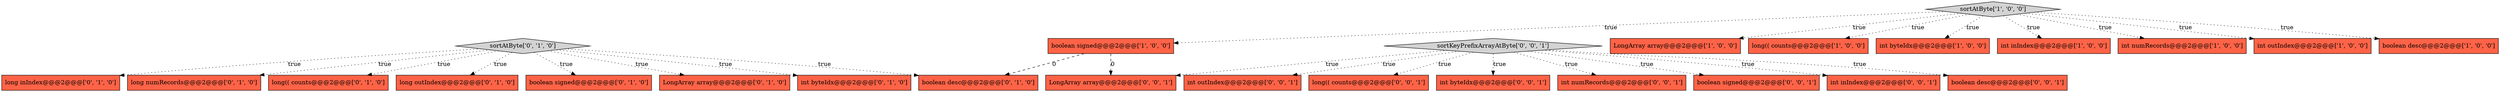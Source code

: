 digraph {
13 [style = filled, label = "int byteIdx@@@2@@@['0', '1', '0']", fillcolor = tomato, shape = box image = "AAA0AAABBB2BBB"];
26 [style = filled, label = "LongArray array@@@2@@@['0', '0', '1']", fillcolor = tomato, shape = box image = "AAA0AAABBB3BBB"];
3 [style = filled, label = "sortAtByte['1', '0', '0']", fillcolor = lightgray, shape = diamond image = "AAA0AAABBB1BBB"];
9 [style = filled, label = "long inIndex@@@2@@@['0', '1', '0']", fillcolor = tomato, shape = box image = "AAA0AAABBB2BBB"];
14 [style = filled, label = "long numRecords@@@2@@@['0', '1', '0']", fillcolor = tomato, shape = box image = "AAA0AAABBB2BBB"];
24 [style = filled, label = "int numRecords@@@2@@@['0', '0', '1']", fillcolor = tomato, shape = box image = "AAA0AAABBB3BBB"];
1 [style = filled, label = "LongArray array@@@2@@@['1', '0', '0']", fillcolor = tomato, shape = box image = "AAA0AAABBB1BBB"];
16 [style = filled, label = "long outIndex@@@2@@@['0', '1', '0']", fillcolor = tomato, shape = box image = "AAA0AAABBB2BBB"];
22 [style = filled, label = "boolean signed@@@2@@@['0', '0', '1']", fillcolor = tomato, shape = box image = "AAA0AAABBB3BBB"];
18 [style = filled, label = "int inIndex@@@2@@@['0', '0', '1']", fillcolor = tomato, shape = box image = "AAA0AAABBB3BBB"];
10 [style = filled, label = "sortAtByte['0', '1', '0']", fillcolor = lightgray, shape = diamond image = "AAA0AAABBB2BBB"];
7 [style = filled, label = "long(( counts@@@2@@@['1', '0', '0']", fillcolor = tomato, shape = box image = "AAA0AAABBB1BBB"];
8 [style = filled, label = "boolean signed@@@2@@@['1', '0', '0']", fillcolor = tomato, shape = box image = "AAA1AAABBB1BBB"];
4 [style = filled, label = "int byteIdx@@@2@@@['1', '0', '0']", fillcolor = tomato, shape = box image = "AAA0AAABBB1BBB"];
6 [style = filled, label = "int inIndex@@@2@@@['1', '0', '0']", fillcolor = tomato, shape = box image = "AAA0AAABBB1BBB"];
0 [style = filled, label = "int numRecords@@@2@@@['1', '0', '0']", fillcolor = tomato, shape = box image = "AAA0AAABBB1BBB"];
12 [style = filled, label = "boolean signed@@@2@@@['0', '1', '0']", fillcolor = tomato, shape = box image = "AAA0AAABBB2BBB"];
20 [style = filled, label = "boolean desc@@@2@@@['0', '0', '1']", fillcolor = tomato, shape = box image = "AAA0AAABBB3BBB"];
5 [style = filled, label = "int outIndex@@@2@@@['1', '0', '0']", fillcolor = tomato, shape = box image = "AAA0AAABBB1BBB"];
19 [style = filled, label = "int outIndex@@@2@@@['0', '0', '1']", fillcolor = tomato, shape = box image = "AAA0AAABBB3BBB"];
25 [style = filled, label = "long(( counts@@@2@@@['0', '0', '1']", fillcolor = tomato, shape = box image = "AAA0AAABBB3BBB"];
15 [style = filled, label = "LongArray array@@@2@@@['0', '1', '0']", fillcolor = tomato, shape = box image = "AAA0AAABBB2BBB"];
2 [style = filled, label = "boolean desc@@@2@@@['1', '0', '0']", fillcolor = tomato, shape = box image = "AAA0AAABBB1BBB"];
17 [style = filled, label = "boolean desc@@@2@@@['0', '1', '0']", fillcolor = tomato, shape = box image = "AAA1AAABBB2BBB"];
23 [style = filled, label = "sortKeyPrefixArrayAtByte['0', '0', '1']", fillcolor = lightgray, shape = diamond image = "AAA0AAABBB3BBB"];
11 [style = filled, label = "long(( counts@@@2@@@['0', '1', '0']", fillcolor = tomato, shape = box image = "AAA0AAABBB2BBB"];
21 [style = filled, label = "int byteIdx@@@2@@@['0', '0', '1']", fillcolor = tomato, shape = box image = "AAA0AAABBB3BBB"];
3->7 [style = dotted, label="true"];
10->12 [style = dotted, label="true"];
23->22 [style = dotted, label="true"];
23->21 [style = dotted, label="true"];
3->4 [style = dotted, label="true"];
23->19 [style = dotted, label="true"];
3->6 [style = dotted, label="true"];
10->9 [style = dotted, label="true"];
10->17 [style = dotted, label="true"];
10->14 [style = dotted, label="true"];
10->15 [style = dotted, label="true"];
23->20 [style = dotted, label="true"];
23->26 [style = dotted, label="true"];
3->5 [style = dotted, label="true"];
23->18 [style = dotted, label="true"];
10->13 [style = dotted, label="true"];
10->11 [style = dotted, label="true"];
3->0 [style = dotted, label="true"];
8->17 [style = dashed, label="0"];
3->8 [style = dotted, label="true"];
10->16 [style = dotted, label="true"];
3->1 [style = dotted, label="true"];
23->24 [style = dotted, label="true"];
23->25 [style = dotted, label="true"];
3->2 [style = dotted, label="true"];
8->26 [style = dashed, label="0"];
}
